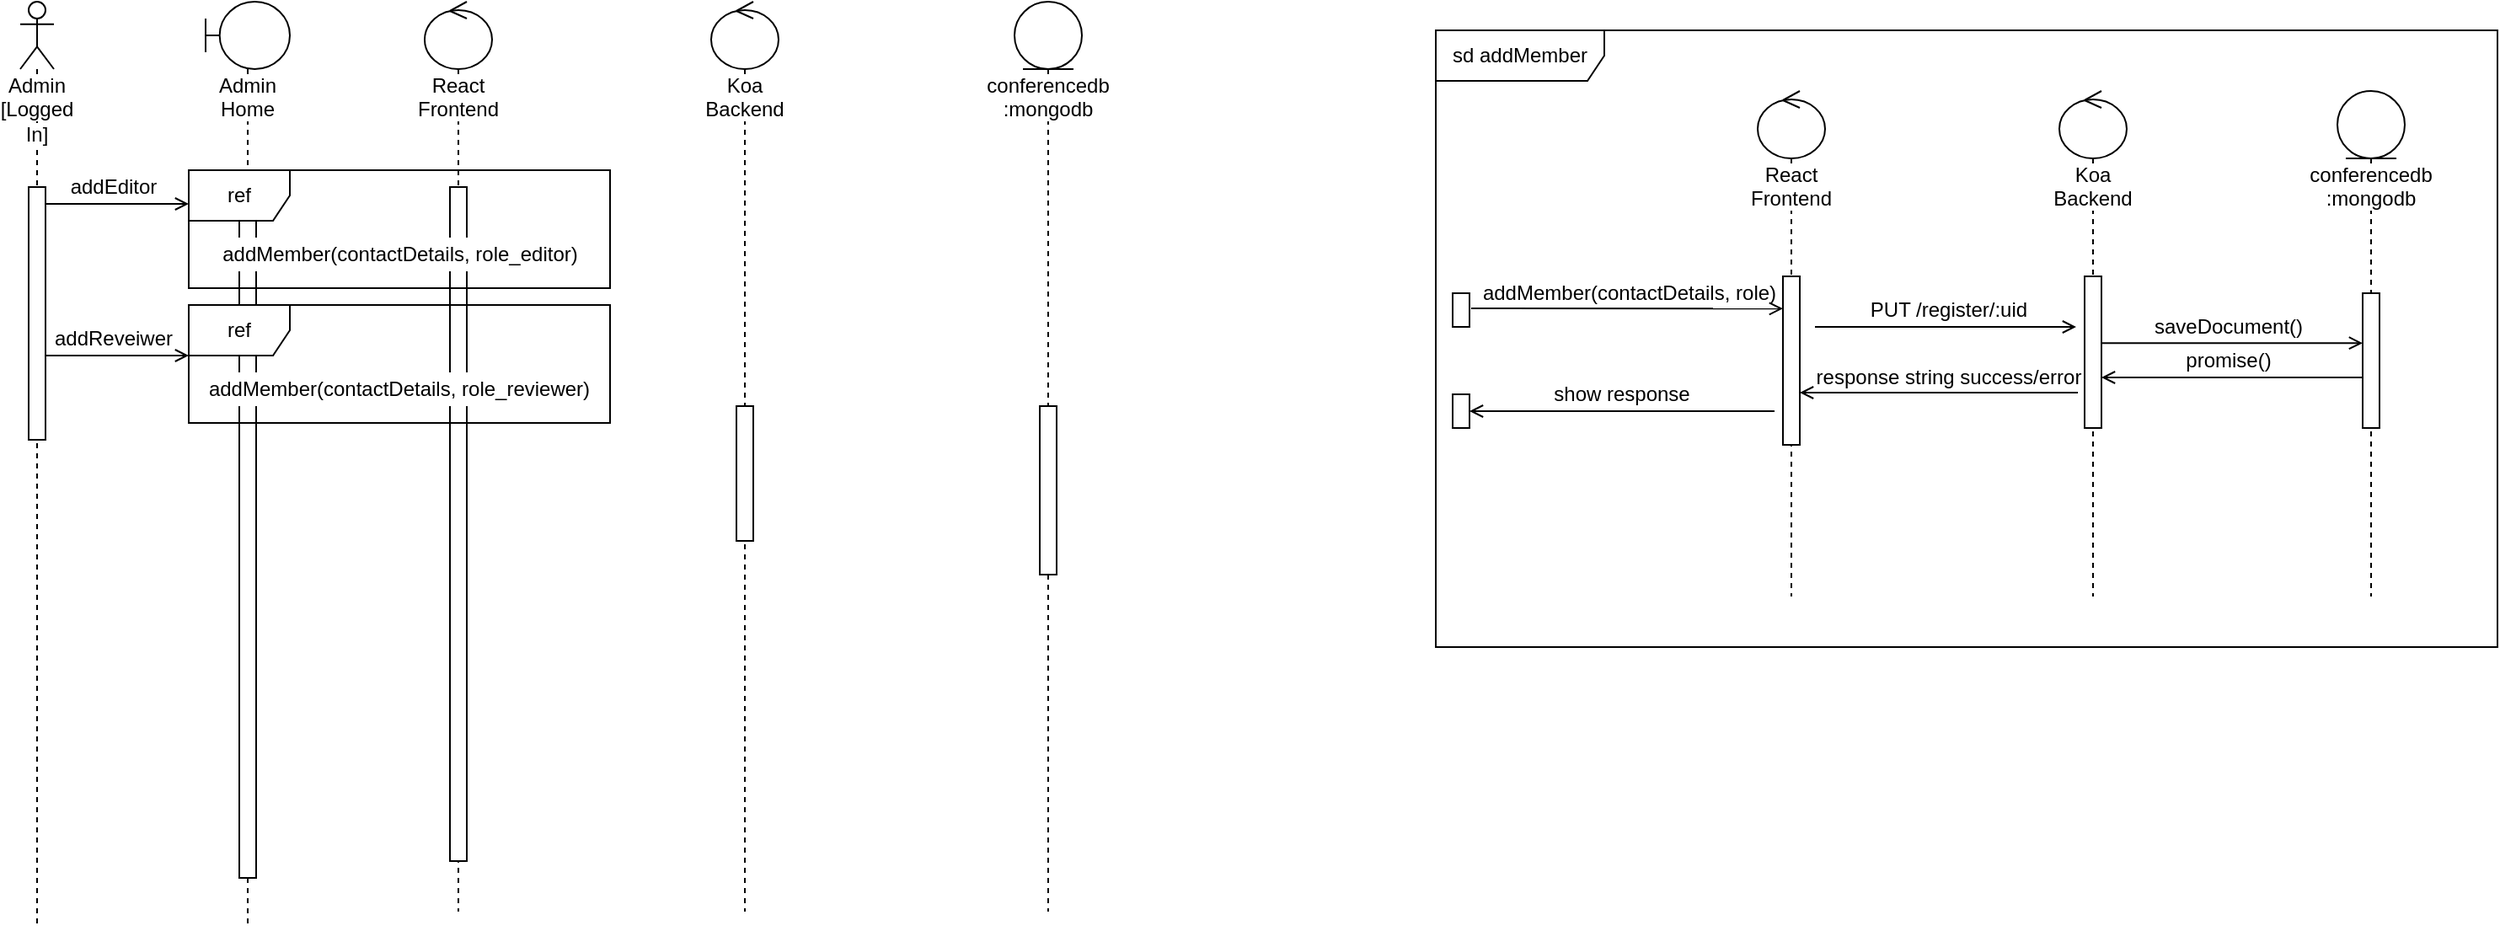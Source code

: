 <mxfile version="14.7.2" type="github" pages="4">
  <diagram id="q4KeziVVks7lWcbCtezH" name="Admin">
    <mxGraphModel dx="1038" dy="588" grid="1" gridSize="10" guides="1" tooltips="1" connect="1" arrows="1" fold="1" page="1" pageScale="1" pageWidth="1654" pageHeight="1169" math="0" shadow="0">
      <root>
        <mxCell id="0" />
        <mxCell id="1" parent="0" />
        <mxCell id="NYb0u8Sw0OUqS86-CbN8-31" value="sd addMember" style="shape=umlFrame;whiteSpace=wrap;html=1;width=100;height=30;" parent="1" vertex="1">
          <mxGeometry x="900" y="47" width="630" height="366" as="geometry" />
        </mxCell>
        <mxCell id="NYb0u8Sw0OUqS86-CbN8-1" value="&lt;span style=&quot;background-color: rgb(255 , 255 , 255)&quot;&gt;Admin&lt;br&gt;[Logged In]&lt;br&gt;&lt;/span&gt;" style="shape=umlLifeline;participant=umlActor;perimeter=lifelinePerimeter;whiteSpace=wrap;html=1;container=1;collapsible=0;recursiveResize=0;verticalAlign=top;spacingTop=36;outlineConnect=0;" parent="1" vertex="1">
          <mxGeometry x="60" y="30" width="20" height="550" as="geometry" />
        </mxCell>
        <mxCell id="NYb0u8Sw0OUqS86-CbN8-2" value="&lt;span style=&quot;background-color: rgb(255 , 255 , 255)&quot;&gt;Admin Home&lt;/span&gt;" style="shape=umlLifeline;participant=umlBoundary;perimeter=lifelinePerimeter;whiteSpace=wrap;html=1;container=1;collapsible=0;recursiveResize=0;verticalAlign=top;spacingTop=36;outlineConnect=0;" parent="1" vertex="1">
          <mxGeometry x="170" y="30" width="50" height="550" as="geometry" />
        </mxCell>
        <mxCell id="NYb0u8Sw0OUqS86-CbN8-3" value="&lt;span style=&quot;background-color: rgb(255 , 255 , 255)&quot;&gt;React Frontend&lt;/span&gt;" style="shape=umlLifeline;participant=umlControl;perimeter=lifelinePerimeter;whiteSpace=wrap;html=1;container=1;collapsible=0;recursiveResize=0;verticalAlign=top;spacingTop=36;outlineConnect=0;" parent="1" vertex="1">
          <mxGeometry x="300" y="30" width="40" height="540" as="geometry" />
        </mxCell>
        <mxCell id="NYb0u8Sw0OUqS86-CbN8-4" value="&lt;span style=&quot;background-color: rgb(255 , 255 , 255)&quot;&gt;Koa Backend&lt;/span&gt;" style="shape=umlLifeline;participant=umlControl;perimeter=lifelinePerimeter;whiteSpace=wrap;html=1;container=1;collapsible=0;recursiveResize=0;verticalAlign=top;spacingTop=36;outlineConnect=0;" parent="1" vertex="1">
          <mxGeometry x="470" y="30" width="40" height="540" as="geometry" />
        </mxCell>
        <mxCell id="NYb0u8Sw0OUqS86-CbN8-5" value="" style="html=1;points=[];perimeter=orthogonalPerimeter;" parent="1" vertex="1">
          <mxGeometry x="65" y="140" width="10" height="150" as="geometry" />
        </mxCell>
        <mxCell id="NYb0u8Sw0OUqS86-CbN8-6" value="" style="endArrow=open;html=1;endFill=0;" parent="1" edge="1">
          <mxGeometry width="50" height="50" relative="1" as="geometry">
            <mxPoint x="75" y="150" as="sourcePoint" />
            <mxPoint x="160" y="150" as="targetPoint" />
          </mxGeometry>
        </mxCell>
        <mxCell id="NYb0u8Sw0OUqS86-CbN8-7" value="" style="html=1;points=[];perimeter=orthogonalPerimeter;" parent="1" vertex="1">
          <mxGeometry x="190" y="140" width="10" height="410" as="geometry" />
        </mxCell>
        <mxCell id="NYb0u8Sw0OUqS86-CbN8-8" value="addEditor" style="text;html=1;align=center;verticalAlign=middle;resizable=0;points=[];autosize=1;strokeColor=none;" parent="1" vertex="1">
          <mxGeometry x="80" y="130" width="70" height="20" as="geometry" />
        </mxCell>
        <mxCell id="NYb0u8Sw0OUqS86-CbN8-10" value="" style="html=1;points=[];perimeter=orthogonalPerimeter;" parent="1" vertex="1">
          <mxGeometry x="315" y="140" width="10" height="400" as="geometry" />
        </mxCell>
        <mxCell id="NYb0u8Sw0OUqS86-CbN8-13" value="" style="html=1;points=[];perimeter=orthogonalPerimeter;" parent="1" vertex="1">
          <mxGeometry x="485" y="270" width="10" height="80" as="geometry" />
        </mxCell>
        <mxCell id="NYb0u8Sw0OUqS86-CbN8-15" value="&lt;span style=&quot;background-color: rgb(255 , 255 , 255)&quot;&gt;conferencedb&lt;br&gt;:mongodb&lt;/span&gt;" style="shape=umlLifeline;participant=umlEntity;perimeter=lifelinePerimeter;whiteSpace=wrap;html=1;container=1;collapsible=0;recursiveResize=0;verticalAlign=top;spacingTop=36;outlineConnect=0;" parent="1" vertex="1">
          <mxGeometry x="650" y="30" width="40" height="540" as="geometry" />
        </mxCell>
        <mxCell id="NYb0u8Sw0OUqS86-CbN8-16" value="" style="html=1;points=[];perimeter=orthogonalPerimeter;" parent="1" vertex="1">
          <mxGeometry x="665" y="270" width="10" height="100" as="geometry" />
        </mxCell>
        <mxCell id="NYb0u8Sw0OUqS86-CbN8-19" value="ref" style="shape=umlFrame;whiteSpace=wrap;html=1;" parent="1" vertex="1">
          <mxGeometry x="160" y="130" width="250" height="70" as="geometry" />
        </mxCell>
        <mxCell id="NYb0u8Sw0OUqS86-CbN8-20" value="addMember(contactDetails, role_editor)" style="text;html=1;strokeColor=none;align=center;verticalAlign=middle;whiteSpace=wrap;rounded=0;fillColor=#ffffff;" parent="1" vertex="1">
          <mxGeometry x="172.5" y="170" width="225" height="20" as="geometry" />
        </mxCell>
        <mxCell id="NYb0u8Sw0OUqS86-CbN8-21" value="&lt;span style=&quot;background-color: rgb(255 , 255 , 255)&quot;&gt;React Frontend&lt;/span&gt;" style="shape=umlLifeline;participant=umlControl;perimeter=lifelinePerimeter;whiteSpace=wrap;html=1;container=1;collapsible=0;recursiveResize=0;verticalAlign=top;spacingTop=36;outlineConnect=0;" parent="1" vertex="1">
          <mxGeometry x="1091" y="83" width="40" height="300" as="geometry" />
        </mxCell>
        <mxCell id="NYb0u8Sw0OUqS86-CbN8-22" value="&lt;span style=&quot;background-color: rgb(255 , 255 , 255)&quot;&gt;Koa Backend&lt;/span&gt;" style="shape=umlLifeline;participant=umlControl;perimeter=lifelinePerimeter;whiteSpace=wrap;html=1;container=1;collapsible=0;recursiveResize=0;verticalAlign=top;spacingTop=36;outlineConnect=0;" parent="1" vertex="1">
          <mxGeometry x="1270" y="83" width="40" height="300" as="geometry" />
        </mxCell>
        <mxCell id="NYb0u8Sw0OUqS86-CbN8-23" value="" style="html=1;points=[];perimeter=orthogonalPerimeter;" parent="1" vertex="1">
          <mxGeometry x="1106" y="193" width="10" height="100" as="geometry" />
        </mxCell>
        <mxCell id="NYb0u8Sw0OUqS86-CbN8-24" value="" style="endArrow=open;html=1;endFill=0;" parent="1" edge="1">
          <mxGeometry width="50" height="50" relative="1" as="geometry">
            <mxPoint x="1125" y="223" as="sourcePoint" />
            <mxPoint x="1280" y="223" as="targetPoint" />
          </mxGeometry>
        </mxCell>
        <mxCell id="NYb0u8Sw0OUqS86-CbN8-25" value="" style="html=1;points=[];perimeter=orthogonalPerimeter;" parent="1" vertex="1">
          <mxGeometry x="1285" y="193" width="10" height="90" as="geometry" />
        </mxCell>
        <mxCell id="NYb0u8Sw0OUqS86-CbN8-26" value="PUT /register/:uid" style="text;html=1;align=center;verticalAlign=middle;resizable=0;points=[];autosize=1;strokeColor=none;" parent="1" vertex="1">
          <mxGeometry x="1149" y="203" width="110" height="20" as="geometry" />
        </mxCell>
        <mxCell id="NYb0u8Sw0OUqS86-CbN8-27" value="&lt;span style=&quot;background-color: rgb(255 , 255 , 255)&quot;&gt;conferencedb&lt;br&gt;:mongodb&lt;/span&gt;" style="shape=umlLifeline;participant=umlEntity;perimeter=lifelinePerimeter;whiteSpace=wrap;html=1;container=1;collapsible=0;recursiveResize=0;verticalAlign=top;spacingTop=36;outlineConnect=0;" parent="1" vertex="1">
          <mxGeometry x="1435" y="83" width="40" height="300" as="geometry" />
        </mxCell>
        <mxCell id="NYb0u8Sw0OUqS86-CbN8-28" value="" style="html=1;points=[];perimeter=orthogonalPerimeter;" parent="1" vertex="1">
          <mxGeometry x="1450" y="203" width="10" height="80" as="geometry" />
        </mxCell>
        <mxCell id="NYb0u8Sw0OUqS86-CbN8-29" value="" style="endArrow=open;html=1;endFill=0;" parent="1" edge="1">
          <mxGeometry width="50" height="50" relative="1" as="geometry">
            <mxPoint x="1295" y="232.58" as="sourcePoint" />
            <mxPoint x="1450" y="232.58" as="targetPoint" />
          </mxGeometry>
        </mxCell>
        <mxCell id="NYb0u8Sw0OUqS86-CbN8-30" value="saveDocument()" style="text;html=1;align=center;verticalAlign=middle;resizable=0;points=[];autosize=1;strokeColor=none;" parent="1" vertex="1">
          <mxGeometry x="1320" y="213" width="100" height="20" as="geometry" />
        </mxCell>
        <mxCell id="NYb0u8Sw0OUqS86-CbN8-34" value="" style="endArrow=open;html=1;endFill=0;" parent="1" edge="1">
          <mxGeometry width="50" height="50" relative="1" as="geometry">
            <mxPoint x="921" y="212" as="sourcePoint" />
            <mxPoint x="1106" y="212.17" as="targetPoint" />
          </mxGeometry>
        </mxCell>
        <mxCell id="NYb0u8Sw0OUqS86-CbN8-35" value="addMember(contactDetails, role)" style="text;html=1;strokeColor=none;fillColor=none;align=center;verticalAlign=middle;whiteSpace=wrap;rounded=0;" parent="1" vertex="1">
          <mxGeometry x="920" y="193" width="190" height="20" as="geometry" />
        </mxCell>
        <mxCell id="NYb0u8Sw0OUqS86-CbN8-36" value="" style="html=1;points=[];perimeter=orthogonalPerimeter;" parent="1" vertex="1">
          <mxGeometry x="910" y="203" width="10" height="20" as="geometry" />
        </mxCell>
        <mxCell id="ZZ4jVrIVRwUyp16aue3L-1" value="" style="endArrow=open;html=1;endFill=0;" parent="1" edge="1">
          <mxGeometry width="50" height="50" relative="1" as="geometry">
            <mxPoint x="1450" y="253" as="sourcePoint" />
            <mxPoint x="1295" y="253" as="targetPoint" />
          </mxGeometry>
        </mxCell>
        <mxCell id="xd9AVIgw1vkzeSWqnFpu-1" value="" style="endArrow=open;html=1;endFill=0;" parent="1" edge="1">
          <mxGeometry width="50" height="50" relative="1" as="geometry">
            <mxPoint x="1281" y="262" as="sourcePoint" />
            <mxPoint x="1116" y="262" as="targetPoint" />
          </mxGeometry>
        </mxCell>
        <mxCell id="xd9AVIgw1vkzeSWqnFpu-2" value="" style="endArrow=open;html=1;endFill=0;" parent="1" edge="1">
          <mxGeometry width="50" height="50" relative="1" as="geometry">
            <mxPoint x="1101" y="273" as="sourcePoint" />
            <mxPoint x="920" y="273" as="targetPoint" />
          </mxGeometry>
        </mxCell>
        <mxCell id="xd9AVIgw1vkzeSWqnFpu-3" value="" style="html=1;points=[];perimeter=orthogonalPerimeter;" parent="1" vertex="1">
          <mxGeometry x="910" y="263" width="10" height="20" as="geometry" />
        </mxCell>
        <mxCell id="xd9AVIgw1vkzeSWqnFpu-5" value="response string success/error" style="text;html=1;align=center;verticalAlign=middle;resizable=0;points=[];autosize=1;strokeColor=none;" parent="1" vertex="1">
          <mxGeometry x="1119" y="243" width="170" height="20" as="geometry" />
        </mxCell>
        <mxCell id="xd9AVIgw1vkzeSWqnFpu-6" value="" style="endArrow=open;html=1;endFill=0;" parent="1" edge="1">
          <mxGeometry width="50" height="50" relative="1" as="geometry">
            <mxPoint x="75" y="240" as="sourcePoint" />
            <mxPoint x="160" y="240" as="targetPoint" />
          </mxGeometry>
        </mxCell>
        <mxCell id="xd9AVIgw1vkzeSWqnFpu-7" value="addReveiwer" style="text;html=1;align=center;verticalAlign=middle;resizable=0;points=[];autosize=1;strokeColor=none;" parent="1" vertex="1">
          <mxGeometry x="70" y="220" width="90" height="20" as="geometry" />
        </mxCell>
        <mxCell id="xd9AVIgw1vkzeSWqnFpu-8" value="ref" style="shape=umlFrame;whiteSpace=wrap;html=1;" parent="1" vertex="1">
          <mxGeometry x="160" y="210" width="250" height="70" as="geometry" />
        </mxCell>
        <mxCell id="xd9AVIgw1vkzeSWqnFpu-9" value="addMember(contactDetails, role_reviewer)" style="text;html=1;strokeColor=none;align=center;verticalAlign=middle;whiteSpace=wrap;rounded=0;fillColor=#ffffff;" parent="1" vertex="1">
          <mxGeometry x="170" y="250" width="230" height="20" as="geometry" />
        </mxCell>
        <mxCell id="xd9AVIgw1vkzeSWqnFpu-10" value="promise()" style="text;html=1;align=center;verticalAlign=middle;resizable=0;points=[];autosize=1;strokeColor=none;" parent="1" vertex="1">
          <mxGeometry x="1335" y="233" width="70" height="20" as="geometry" />
        </mxCell>
        <mxCell id="jhoyWIyXh4WBQyRxsT0B-2" value="show response" style="text;html=1;align=center;verticalAlign=middle;resizable=0;points=[];autosize=1;strokeColor=none;" vertex="1" parent="1">
          <mxGeometry x="960" y="253" width="100" height="20" as="geometry" />
        </mxCell>
      </root>
    </mxGraphModel>
  </diagram>
  <diagram id="AUMfhfI8QtfckKWTFHT-" name="Reviewer">
    <mxGraphModel dx="1038" dy="588" grid="1" gridSize="10" guides="1" tooltips="1" connect="1" arrows="1" fold="1" page="1" pageScale="1" pageWidth="850" pageHeight="1100" math="0" shadow="0">
      <root>
        <mxCell id="Xt1RCXBU5iCmGF23gRri-0" />
        <mxCell id="Xt1RCXBU5iCmGF23gRri-1" parent="Xt1RCXBU5iCmGF23gRri-0" />
        <mxCell id="PV8OapbpumjoqlrSOcBn-15" value="&lt;span style=&quot;background-color: rgb(255 , 255 , 255)&quot;&gt;Reviewer[Logged in]&lt;br&gt;&lt;/span&gt;" style="shape=umlLifeline;participant=umlActor;perimeter=lifelinePerimeter;whiteSpace=wrap;html=1;container=1;collapsible=0;recursiveResize=0;verticalAlign=top;spacingTop=36;outlineConnect=0;" parent="Xt1RCXBU5iCmGF23gRri-1" vertex="1">
          <mxGeometry x="71" y="41" width="20" height="550" as="geometry" />
        </mxCell>
        <mxCell id="PV8OapbpumjoqlrSOcBn-16" value="&lt;span style=&quot;background-color: rgb(255 , 255 , 255)&quot;&gt;Reviewer Home&lt;/span&gt;" style="shape=umlLifeline;participant=umlBoundary;perimeter=lifelinePerimeter;whiteSpace=wrap;html=1;container=1;collapsible=0;recursiveResize=0;verticalAlign=top;spacingTop=36;outlineConnect=0;" parent="Xt1RCXBU5iCmGF23gRri-1" vertex="1">
          <mxGeometry x="180" y="40" width="50" height="530" as="geometry" />
        </mxCell>
        <mxCell id="PV8OapbpumjoqlrSOcBn-17" value="&lt;span style=&quot;background-color: rgb(255 , 255 , 255)&quot;&gt;React Frontend&lt;/span&gt;" style="shape=umlLifeline;participant=umlControl;perimeter=lifelinePerimeter;whiteSpace=wrap;html=1;container=1;collapsible=0;recursiveResize=0;verticalAlign=top;spacingTop=36;outlineConnect=0;" parent="Xt1RCXBU5iCmGF23gRri-1" vertex="1">
          <mxGeometry x="310" y="40" width="40" height="520" as="geometry" />
        </mxCell>
        <mxCell id="uZzfIeQzGyyXmPdl2aIP-4" value="" style="html=1;points=[];perimeter=orthogonalPerimeter;" vertex="1" parent="PV8OapbpumjoqlrSOcBn-17">
          <mxGeometry x="15" y="300" width="10" height="180" as="geometry" />
        </mxCell>
        <mxCell id="GbWwASdY5H7hEDPQLbLE-0" value="" style="html=1;points=[];perimeter=orthogonalPerimeter;" vertex="1" parent="PV8OapbpumjoqlrSOcBn-17">
          <mxGeometry x="25" y="350" width="10" height="40" as="geometry" />
        </mxCell>
        <mxCell id="GbWwASdY5H7hEDPQLbLE-1" value="return sorted array" style="edgeStyle=orthogonalEdgeStyle;html=1;align=left;spacingLeft=2;endArrow=block;rounded=0;entryX=1;entryY=0;" edge="1" parent="PV8OapbpumjoqlrSOcBn-17">
          <mxGeometry relative="1" as="geometry">
            <mxPoint x="26" y="330" as="sourcePoint" />
            <Array as="points">
              <mxPoint x="56" y="330" />
            </Array>
            <mxPoint x="31" y="350" as="targetPoint" />
          </mxGeometry>
        </mxCell>
        <mxCell id="YzrIZMAopFacC4glU3q_-5" value="" style="html=1;points=[];perimeter=orthogonalPerimeter;" vertex="1" parent="PV8OapbpumjoqlrSOcBn-17">
          <mxGeometry x="25" y="435" width="10" height="40" as="geometry" />
        </mxCell>
        <mxCell id="YzrIZMAopFacC4glU3q_-6" value="return sorted array" style="edgeStyle=orthogonalEdgeStyle;html=1;align=left;spacingLeft=2;endArrow=block;rounded=0;entryX=1;entryY=0;" edge="1" parent="PV8OapbpumjoqlrSOcBn-17">
          <mxGeometry relative="1" as="geometry">
            <mxPoint x="24" y="420" as="sourcePoint" />
            <Array as="points">
              <mxPoint x="54" y="420" />
            </Array>
            <mxPoint x="29" y="435" as="targetPoint" />
          </mxGeometry>
        </mxCell>
        <mxCell id="PV8OapbpumjoqlrSOcBn-18" value="&lt;span style=&quot;background-color: rgb(255 , 255 , 255)&quot;&gt;Koa Backend&lt;/span&gt;" style="shape=umlLifeline;participant=umlControl;perimeter=lifelinePerimeter;whiteSpace=wrap;html=1;container=1;collapsible=0;recursiveResize=0;verticalAlign=top;spacingTop=36;outlineConnect=0;" parent="Xt1RCXBU5iCmGF23gRri-1" vertex="1">
          <mxGeometry x="480" y="40" width="40" height="520" as="geometry" />
        </mxCell>
        <mxCell id="PV8OapbpumjoqlrSOcBn-20" value="" style="endArrow=open;html=1;endFill=0;exitX=0.9;exitY=0.071;exitDx=0;exitDy=0;exitPerimeter=0;" parent="Xt1RCXBU5iCmGF23gRri-1" source="PV8OapbpumjoqlrSOcBn-23" edge="1">
          <mxGeometry width="50" height="50" relative="1" as="geometry">
            <mxPoint x="85" y="160" as="sourcePoint" />
            <mxPoint x="494" y="180" as="targetPoint" />
          </mxGeometry>
        </mxCell>
        <mxCell id="PV8OapbpumjoqlrSOcBn-21" value="" style="html=1;points=[];perimeter=orthogonalPerimeter;" parent="Xt1RCXBU5iCmGF23gRri-1" vertex="1">
          <mxGeometry x="200" y="170" width="10" height="140" as="geometry" />
        </mxCell>
        <mxCell id="PV8OapbpumjoqlrSOcBn-23" value="" style="html=1;points=[];perimeter=orthogonalPerimeter;" parent="Xt1RCXBU5iCmGF23gRri-1" vertex="1">
          <mxGeometry x="325" y="169" width="10" height="140" as="geometry" />
        </mxCell>
        <mxCell id="PV8OapbpumjoqlrSOcBn-24" value="" style="html=1;points=[];perimeter=orthogonalPerimeter;" parent="Xt1RCXBU5iCmGF23gRri-1" vertex="1">
          <mxGeometry x="495" y="170" width="10" height="130" as="geometry" />
        </mxCell>
        <mxCell id="PV8OapbpumjoqlrSOcBn-25" value="&lt;span style=&quot;background-color: rgb(255 , 255 , 255)&quot;&gt;conferencedb&lt;br&gt;:mongodb&lt;/span&gt;" style="shape=umlLifeline;participant=umlEntity;perimeter=lifelinePerimeter;whiteSpace=wrap;html=1;container=1;collapsible=0;recursiveResize=0;verticalAlign=top;spacingTop=36;outlineConnect=0;" parent="Xt1RCXBU5iCmGF23gRri-1" vertex="1">
          <mxGeometry x="660" y="40" width="40" height="520" as="geometry" />
        </mxCell>
        <mxCell id="PV8OapbpumjoqlrSOcBn-26" value="" style="html=1;points=[];perimeter=orthogonalPerimeter;" parent="Xt1RCXBU5iCmGF23gRri-1" vertex="1">
          <mxGeometry x="675" y="170" width="10" height="120" as="geometry" />
        </mxCell>
        <mxCell id="PV8OapbpumjoqlrSOcBn-27" value="" style="endArrow=open;html=1;endFill=0;" parent="Xt1RCXBU5iCmGF23gRri-1" edge="1">
          <mxGeometry width="50" height="50" relative="1" as="geometry">
            <mxPoint x="505" y="189.58" as="sourcePoint" />
            <mxPoint x="675" y="190" as="targetPoint" />
          </mxGeometry>
        </mxCell>
        <mxCell id="WjYPnoa3udhj8C_VKTcC-0" value="GET()" style="text;html=1;align=center;verticalAlign=middle;resizable=0;points=[];autosize=1;strokeColor=none;" parent="Xt1RCXBU5iCmGF23gRri-1" vertex="1">
          <mxGeometry x="380" y="160" width="50" height="20" as="geometry" />
        </mxCell>
        <mxCell id="WjYPnoa3udhj8C_VKTcC-1" value="readalldocuments(papers)" style="text;html=1;align=center;verticalAlign=middle;resizable=0;points=[];autosize=1;strokeColor=none;" parent="Xt1RCXBU5iCmGF23gRri-1" vertex="1">
          <mxGeometry x="510" y="170" width="150" height="20" as="geometry" />
        </mxCell>
        <mxCell id="9pAdt0w2CMzIdbBZ8SRK-0" value="" style="endArrow=open;html=1;endFill=0;exitX=-0.26;exitY=0.735;exitDx=0;exitDy=0;exitPerimeter=0;" edge="1" parent="Xt1RCXBU5iCmGF23gRri-1">
          <mxGeometry width="50" height="50" relative="1" as="geometry">
            <mxPoint x="672.4" y="233.8" as="sourcePoint" />
            <mxPoint x="505" y="233.8" as="targetPoint" />
          </mxGeometry>
        </mxCell>
        <mxCell id="9pAdt0w2CMzIdbBZ8SRK-1" value="promise()" style="text;html=1;align=center;verticalAlign=middle;resizable=0;points=[];autosize=1;strokeColor=none;" vertex="1" parent="Xt1RCXBU5iCmGF23gRri-1">
          <mxGeometry x="550" y="215" width="70" height="20" as="geometry" />
        </mxCell>
        <mxCell id="9pAdt0w2CMzIdbBZ8SRK-2" value="" style="endArrow=open;html=1;endFill=0;" edge="1" parent="Xt1RCXBU5iCmGF23gRri-1">
          <mxGeometry width="50" height="50" relative="1" as="geometry">
            <mxPoint x="496" y="243" as="sourcePoint" />
            <mxPoint x="335" y="243" as="targetPoint" />
          </mxGeometry>
        </mxCell>
        <mxCell id="9pAdt0w2CMzIdbBZ8SRK-3" value="json object array" style="text;html=1;align=center;verticalAlign=middle;resizable=0;points=[];autosize=1;strokeColor=none;" vertex="1" parent="Xt1RCXBU5iCmGF23gRri-1">
          <mxGeometry x="363" y="224" width="100" height="20" as="geometry" />
        </mxCell>
        <mxCell id="uZzfIeQzGyyXmPdl2aIP-0" value="" style="endArrow=open;html=1;endFill=0;entryX=1.16;entryY=0.469;entryDx=0;entryDy=0;entryPerimeter=0;exitX=0.02;exitY=0.474;exitDx=0;exitDy=0;exitPerimeter=0;" edge="1" parent="Xt1RCXBU5iCmGF23gRri-1">
          <mxGeometry width="50" height="50" relative="1" as="geometry">
            <mxPoint x="325.2" y="251.36" as="sourcePoint" />
            <mxPoint x="211.6" y="251.66" as="targetPoint" />
          </mxGeometry>
        </mxCell>
        <mxCell id="uZzfIeQzGyyXmPdl2aIP-1" value="show dashboard&amp;nbsp;" style="text;html=1;align=center;verticalAlign=middle;resizable=0;points=[];autosize=1;strokeColor=none;" vertex="1" parent="Xt1RCXBU5iCmGF23gRri-1">
          <mxGeometry x="218" y="231" width="110" height="20" as="geometry" />
        </mxCell>
        <mxCell id="uZzfIeQzGyyXmPdl2aIP-3" value="" style="html=1;points=[];perimeter=orthogonalPerimeter;" vertex="1" parent="Xt1RCXBU5iCmGF23gRri-1">
          <mxGeometry x="200" y="340" width="10" height="180" as="geometry" />
        </mxCell>
        <mxCell id="uZzfIeQzGyyXmPdl2aIP-7" value="" style="endArrow=open;html=1;endFill=0;entryX=-0.12;entryY=0.191;entryDx=0;entryDy=0;entryPerimeter=0;" edge="1" parent="Xt1RCXBU5iCmGF23gRri-1">
          <mxGeometry width="50" height="50" relative="1" as="geometry">
            <mxPoint x="85" y="367" as="sourcePoint" />
            <mxPoint x="199.8" y="366.74" as="targetPoint" />
          </mxGeometry>
        </mxCell>
        <mxCell id="uZzfIeQzGyyXmPdl2aIP-8" value="" style="endArrow=open;html=1;endFill=0;entryX=-0.12;entryY=0.191;entryDx=0;entryDy=0;entryPerimeter=0;" edge="1" parent="Xt1RCXBU5iCmGF23gRri-1">
          <mxGeometry width="50" height="50" relative="1" as="geometry">
            <mxPoint x="211" y="382" as="sourcePoint" />
            <mxPoint x="325.8" y="381.74" as="targetPoint" />
          </mxGeometry>
        </mxCell>
        <mxCell id="uZzfIeQzGyyXmPdl2aIP-9" value="&lt;font style=&quot;font-size: 11px&quot;&gt;ViewReserachPapers&lt;/font&gt;" style="text;html=1;align=center;verticalAlign=middle;resizable=0;points=[];autosize=1;strokeColor=none;" vertex="1" parent="Xt1RCXBU5iCmGF23gRri-1">
          <mxGeometry x="82" y="346" width="120" height="20" as="geometry" />
        </mxCell>
        <mxCell id="CSlv0grIcvcFdWiEtYgT-1" value="&lt;font style=&quot;font-size: 11px&quot;&gt;ViewPapers&lt;/font&gt;" style="text;html=1;align=center;verticalAlign=middle;resizable=0;points=[];autosize=1;strokeColor=none;" vertex="1" parent="Xt1RCXBU5iCmGF23gRri-1">
          <mxGeometry x="234" y="362" width="70" height="20" as="geometry" />
        </mxCell>
        <mxCell id="YzrIZMAopFacC4glU3q_-0" value="" style="endArrow=open;html=1;endFill=0;entryX=-0.2;entryY=0.677;entryDx=0;entryDy=0;entryPerimeter=0;" edge="1" parent="Xt1RCXBU5iCmGF23gRri-1">
          <mxGeometry width="50" height="50" relative="1" as="geometry">
            <mxPoint x="88" y="453" as="sourcePoint" />
            <mxPoint x="199" y="452.78" as="targetPoint" />
          </mxGeometry>
        </mxCell>
        <mxCell id="YzrIZMAopFacC4glU3q_-1" value="&lt;font style=&quot;font-size: 11px&quot;&gt;ViewWorkshopPapers&lt;/font&gt;" style="text;html=1;align=center;verticalAlign=middle;resizable=0;points=[];autosize=1;strokeColor=none;" vertex="1" parent="Xt1RCXBU5iCmGF23gRri-1">
          <mxGeometry x="82" y="431" width="120" height="20" as="geometry" />
        </mxCell>
        <mxCell id="YzrIZMAopFacC4glU3q_-2" value="" style="endArrow=open;html=1;endFill=0;entryX=-0.2;entryY=0.677;entryDx=0;entryDy=0;entryPerimeter=0;" edge="1" parent="Xt1RCXBU5iCmGF23gRri-1">
          <mxGeometry width="50" height="50" relative="1" as="geometry">
            <mxPoint x="214" y="460" as="sourcePoint" />
            <mxPoint x="325" y="459.78" as="targetPoint" />
          </mxGeometry>
        </mxCell>
        <mxCell id="YzrIZMAopFacC4glU3q_-3" value="&lt;font style=&quot;font-size: 11px&quot;&gt;ViewPapers&lt;/font&gt;" style="text;html=1;align=center;verticalAlign=middle;resizable=0;points=[];autosize=1;strokeColor=none;" vertex="1" parent="Xt1RCXBU5iCmGF23gRri-1">
          <mxGeometry x="234" y="441" width="70" height="20" as="geometry" />
        </mxCell>
        <mxCell id="YzrIZMAopFacC4glU3q_-7" value="" style="html=1;points=[];perimeter=orthogonalPerimeter;" vertex="1" parent="Xt1RCXBU5iCmGF23gRri-1">
          <mxGeometry x="76" y="320" width="10" height="430" as="geometry" />
        </mxCell>
        <mxCell id="YzrIZMAopFacC4glU3q_-8" value="" style="html=1;points=[];perimeter=orthogonalPerimeter;" vertex="1" parent="Xt1RCXBU5iCmGF23gRri-1">
          <mxGeometry x="200" y="560" width="10" height="190" as="geometry" />
        </mxCell>
        <mxCell id="YzrIZMAopFacC4glU3q_-9" value="" style="html=1;points=[];perimeter=orthogonalPerimeter;" vertex="1" parent="Xt1RCXBU5iCmGF23gRri-1">
          <mxGeometry x="325" y="558" width="10" height="192" as="geometry" />
        </mxCell>
        <mxCell id="YzrIZMAopFacC4glU3q_-10" value="" style="html=1;points=[];perimeter=orthogonalPerimeter;" vertex="1" parent="Xt1RCXBU5iCmGF23gRri-1">
          <mxGeometry x="495" y="560" width="10" height="190" as="geometry" />
        </mxCell>
        <mxCell id="YzrIZMAopFacC4glU3q_-11" value="" style="html=1;points=[];perimeter=orthogonalPerimeter;" vertex="1" parent="Xt1RCXBU5iCmGF23gRri-1">
          <mxGeometry x="675" y="558" width="10" height="182" as="geometry" />
        </mxCell>
        <mxCell id="YzrIZMAopFacC4glU3q_-12" value="" style="endArrow=open;html=1;endFill=0;entryX=-0.12;entryY=0.191;entryDx=0;entryDy=0;entryPerimeter=0;" edge="1" parent="Xt1RCXBU5iCmGF23gRri-1">
          <mxGeometry width="50" height="50" relative="1" as="geometry">
            <mxPoint x="86" y="583" as="sourcePoint" />
            <mxPoint x="200.8" y="582.74" as="targetPoint" />
          </mxGeometry>
        </mxCell>
        <mxCell id="YzrIZMAopFacC4glU3q_-13" value="" style="endArrow=open;html=1;endFill=0;entryX=-0.12;entryY=0.191;entryDx=0;entryDy=0;entryPerimeter=0;" edge="1" parent="Xt1RCXBU5iCmGF23gRri-1">
          <mxGeometry width="50" height="50" relative="1" as="geometry">
            <mxPoint x="212" y="606" as="sourcePoint" />
            <mxPoint x="326.8" y="605.74" as="targetPoint" />
          </mxGeometry>
        </mxCell>
        <mxCell id="YzrIZMAopFacC4glU3q_-14" value="ClickAddReview" style="text;html=1;align=center;verticalAlign=middle;resizable=0;points=[];autosize=1;strokeColor=none;" vertex="1" parent="Xt1RCXBU5iCmGF23gRri-1">
          <mxGeometry x="90" y="564" width="100" height="20" as="geometry" />
        </mxCell>
        <mxCell id="YzrIZMAopFacC4glU3q_-15" value="AddReview" style="text;html=1;align=center;verticalAlign=middle;resizable=0;points=[];autosize=1;strokeColor=none;" vertex="1" parent="Xt1RCXBU5iCmGF23gRri-1">
          <mxGeometry x="224" y="588" width="80" height="20" as="geometry" />
        </mxCell>
        <mxCell id="YzrIZMAopFacC4glU3q_-16" value="" style="endArrow=open;html=1;endFill=0;" edge="1" parent="Xt1RCXBU5iCmGF23gRri-1">
          <mxGeometry width="50" height="50" relative="1" as="geometry">
            <mxPoint x="335" y="613" as="sourcePoint" />
            <mxPoint x="496" y="614" as="targetPoint" />
          </mxGeometry>
        </mxCell>
        <mxCell id="YzrIZMAopFacC4glU3q_-17" value="&lt;font style=&quot;font-size: 13px&quot;&gt;&lt;b&gt;[approved]&lt;/b&gt;&lt;/font&gt;" style="text;html=1;align=center;verticalAlign=middle;resizable=0;points=[];autosize=1;strokeColor=none;" vertex="1" parent="Xt1RCXBU5iCmGF23gRri-1">
          <mxGeometry x="207" y="573" width="80" height="20" as="geometry" />
        </mxCell>
        <mxCell id="YzrIZMAopFacC4glU3q_-18" value="&lt;font size=&quot;1&quot;&gt;&lt;b style=&quot;font-size: 13px&quot;&gt;[disapproved]&lt;/b&gt;&lt;/font&gt;" style="text;html=1;align=center;verticalAlign=middle;resizable=0;points=[];autosize=1;strokeColor=none;" vertex="1" parent="Xt1RCXBU5iCmGF23gRri-1">
          <mxGeometry x="205" y="666" width="100" height="20" as="geometry" />
        </mxCell>
        <mxCell id="YzrIZMAopFacC4glU3q_-19" value="" style="endArrow=open;html=1;endFill=0;entryX=-0.12;entryY=0.191;entryDx=0;entryDy=0;entryPerimeter=0;" edge="1" parent="Xt1RCXBU5iCmGF23gRri-1">
          <mxGeometry width="50" height="50" relative="1" as="geometry">
            <mxPoint x="211" y="701" as="sourcePoint" />
            <mxPoint x="325.8" y="700.74" as="targetPoint" />
          </mxGeometry>
        </mxCell>
        <mxCell id="YzrIZMAopFacC4glU3q_-20" value="AddReview" style="text;html=1;align=center;verticalAlign=middle;resizable=0;points=[];autosize=1;strokeColor=none;" vertex="1" parent="Xt1RCXBU5iCmGF23gRri-1">
          <mxGeometry x="224" y="683" width="80" height="20" as="geometry" />
        </mxCell>
        <mxCell id="YzrIZMAopFacC4glU3q_-21" value="PUT(paperid)" style="text;html=1;align=center;verticalAlign=middle;resizable=0;points=[];autosize=1;strokeColor=none;" vertex="1" parent="Xt1RCXBU5iCmGF23gRri-1">
          <mxGeometry x="368" y="595" width="90" height="20" as="geometry" />
        </mxCell>
        <mxCell id="YzrIZMAopFacC4glU3q_-22" value="" style="endArrow=open;html=1;endFill=0;entryX=-0.26;entryY=0.839;entryDx=0;entryDy=0;entryPerimeter=0;exitX=1.5;exitY=0.755;exitDx=0;exitDy=0;exitPerimeter=0;" edge="1" parent="Xt1RCXBU5iCmGF23gRri-1">
          <mxGeometry width="50" height="50" relative="1" as="geometry">
            <mxPoint x="339" y="702.96" as="sourcePoint" />
            <mxPoint x="495.4" y="703.045" as="targetPoint" />
          </mxGeometry>
        </mxCell>
        <mxCell id="YzrIZMAopFacC4glU3q_-23" value="PUT(paperid)" style="text;html=1;align=center;verticalAlign=middle;resizable=0;points=[];autosize=1;strokeColor=none;" vertex="1" parent="Xt1RCXBU5iCmGF23gRri-1">
          <mxGeometry x="368" y="682" width="90" height="20" as="geometry" />
        </mxCell>
        <mxCell id="YzrIZMAopFacC4glU3q_-24" value="" style="endArrow=open;html=1;endFill=0;entryX=-0.26;entryY=0.459;entryDx=0;entryDy=0;entryPerimeter=0;exitX=0.94;exitY=0.452;exitDx=0;exitDy=0;exitPerimeter=0;" edge="1" parent="Xt1RCXBU5iCmGF23gRri-1">
          <mxGeometry width="50" height="50" relative="1" as="geometry">
            <mxPoint x="507.4" y="626.06" as="sourcePoint" />
            <mxPoint x="675.4" y="625.145" as="targetPoint" />
          </mxGeometry>
        </mxCell>
        <mxCell id="YzrIZMAopFacC4glU3q_-25" value="" style="endArrow=open;html=1;endFill=0;entryX=-0.26;entryY=0.459;entryDx=0;entryDy=0;entryPerimeter=0;exitX=0.94;exitY=0.452;exitDx=0;exitDy=0;exitPerimeter=0;" edge="1" parent="Xt1RCXBU5iCmGF23gRri-1">
          <mxGeometry width="50" height="50" relative="1" as="geometry">
            <mxPoint x="507.4" y="710.06" as="sourcePoint" />
            <mxPoint x="675.4" y="709.145" as="targetPoint" />
          </mxGeometry>
        </mxCell>
        <mxCell id="YzrIZMAopFacC4glU3q_-26" value="updatedocument(paperid)" style="text;html=1;align=center;verticalAlign=middle;resizable=0;points=[];autosize=1;strokeColor=none;" vertex="1" parent="Xt1RCXBU5iCmGF23gRri-1">
          <mxGeometry x="514" y="608" width="150" height="20" as="geometry" />
        </mxCell>
        <mxCell id="YzrIZMAopFacC4glU3q_-27" value="updatedocument(paperid)" style="text;html=1;align=center;verticalAlign=middle;resizable=0;points=[];autosize=1;strokeColor=none;" vertex="1" parent="Xt1RCXBU5iCmGF23gRri-1">
          <mxGeometry x="515" y="691" width="150" height="20" as="geometry" />
        </mxCell>
        <mxCell id="YzrIZMAopFacC4glU3q_-28" value="" style="endArrow=open;html=1;endFill=0;entryX=1.5;entryY=0.581;entryDx=0;entryDy=0;entryPerimeter=0;exitX=0.5;exitY=0.594;exitDx=0;exitDy=0;exitPerimeter=0;" edge="1" parent="Xt1RCXBU5iCmGF23gRri-1">
          <mxGeometry width="50" height="50" relative="1" as="geometry">
            <mxPoint x="675" y="649.07" as="sourcePoint" />
            <mxPoint x="505" y="649.055" as="targetPoint" />
          </mxGeometry>
        </mxCell>
        <mxCell id="YzrIZMAopFacC4glU3q_-29" value="promise()" style="text;html=1;align=center;verticalAlign=middle;resizable=0;points=[];autosize=1;strokeColor=none;" vertex="1" parent="Xt1RCXBU5iCmGF23gRri-1">
          <mxGeometry x="550" y="630" width="70" height="20" as="geometry" />
        </mxCell>
        <mxCell id="YzrIZMAopFacC4glU3q_-30" value="" style="endArrow=open;html=1;endFill=0;exitX=0.06;exitY=0.524;exitDx=0;exitDy=0;exitPerimeter=0;entryX=1.06;entryY=0.529;entryDx=0;entryDy=0;entryPerimeter=0;" edge="1" parent="Xt1RCXBU5iCmGF23gRri-1" target="YzrIZMAopFacC4glU3q_-9">
          <mxGeometry width="50" height="50" relative="1" as="geometry">
            <mxPoint x="495.6" y="659.56" as="sourcePoint" />
            <mxPoint x="335" y="660" as="targetPoint" />
          </mxGeometry>
        </mxCell>
        <mxCell id="YzrIZMAopFacC4glU3q_-31" value="response()" style="text;html=1;align=center;verticalAlign=middle;resizable=0;points=[];autosize=1;strokeColor=none;" vertex="1" parent="Xt1RCXBU5iCmGF23gRri-1">
          <mxGeometry x="381" y="639" width="70" height="20" as="geometry" />
        </mxCell>
        <mxCell id="OKTB6CzRj9ajTxC7flcJ-0" value="" style="endArrow=open;html=1;endFill=0;entryX=1.5;entryY=0.581;entryDx=0;entryDy=0;entryPerimeter=0;exitX=0.5;exitY=0.594;exitDx=0;exitDy=0;exitPerimeter=0;" edge="1" parent="Xt1RCXBU5iCmGF23gRri-1">
          <mxGeometry width="50" height="50" relative="1" as="geometry">
            <mxPoint x="674" y="731.07" as="sourcePoint" />
            <mxPoint x="504" y="731.055" as="targetPoint" />
          </mxGeometry>
        </mxCell>
        <mxCell id="OKTB6CzRj9ajTxC7flcJ-1" value="promise()" style="text;html=1;align=center;verticalAlign=middle;resizable=0;points=[];autosize=1;strokeColor=none;" vertex="1" parent="Xt1RCXBU5iCmGF23gRri-1">
          <mxGeometry x="554" y="713" width="70" height="20" as="geometry" />
        </mxCell>
        <mxCell id="OKTB6CzRj9ajTxC7flcJ-2" value="" style="endArrow=open;html=1;endFill=0;exitX=0.06;exitY=0.524;exitDx=0;exitDy=0;exitPerimeter=0;" edge="1" parent="Xt1RCXBU5iCmGF23gRri-1">
          <mxGeometry width="50" height="50" relative="1" as="geometry">
            <mxPoint x="495.6" y="736.56" as="sourcePoint" />
            <mxPoint x="335" y="737" as="targetPoint" />
          </mxGeometry>
        </mxCell>
        <mxCell id="OKTB6CzRj9ajTxC7flcJ-3" value="response()" style="text;html=1;align=center;verticalAlign=middle;resizable=0;points=[];autosize=1;strokeColor=none;" vertex="1" parent="Xt1RCXBU5iCmGF23gRri-1">
          <mxGeometry x="381" y="719" width="70" height="20" as="geometry" />
        </mxCell>
        <mxCell id="OKTB6CzRj9ajTxC7flcJ-6" value="alt" style="shape=umlFrame;whiteSpace=wrap;html=1;width=50;height=19;" vertex="1" parent="Xt1RCXBU5iCmGF23gRri-1">
          <mxGeometry x="194" y="530" width="530" height="250" as="geometry" />
        </mxCell>
        <mxCell id="OKTB6CzRj9ajTxC7flcJ-7" value="" style="endArrow=none;dashed=1;html=1;exitX=0.002;exitY=0.531;exitDx=0;exitDy=0;exitPerimeter=0;entryX=1.006;entryY=0.544;entryDx=0;entryDy=0;entryPerimeter=0;" edge="1" parent="Xt1RCXBU5iCmGF23gRri-1" target="OKTB6CzRj9ajTxC7flcJ-6">
          <mxGeometry width="50" height="50" relative="1" as="geometry">
            <mxPoint x="201.06" y="665.75" as="sourcePoint" />
            <mxPoint x="730" y="668" as="targetPoint" />
          </mxGeometry>
        </mxCell>
        <mxCell id="gsmovpdebVVQjWF2ozYs-0" value="sd_reviewer" style="shape=umlFrame;whiteSpace=wrap;html=1;width=75;height=20;" vertex="1" parent="Xt1RCXBU5iCmGF23gRri-1">
          <mxGeometry x="30" y="10" width="740" height="790" as="geometry" />
        </mxCell>
      </root>
    </mxGraphModel>
  </diagram>
  <diagram id="ZCZlVTbzlUbFGPJl9M_o" name="Editor">
    <mxGraphModel dx="1038" dy="588" grid="1" gridSize="10" guides="1" tooltips="1" connect="1" arrows="1" fold="1" page="1" pageScale="1" pageWidth="850" pageHeight="1100" math="0" shadow="0">
      <root>
        <mxCell id="_BV4WGb-6vVBy7gyoO_h-0" />
        <mxCell id="_BV4WGb-6vVBy7gyoO_h-1" parent="_BV4WGb-6vVBy7gyoO_h-0" />
        <mxCell id="_BV4WGb-6vVBy7gyoO_h-2" value="&lt;span style=&quot;background-color: rgb(255 , 255 , 255)&quot;&gt;Editor Home&lt;/span&gt;" style="shape=umlLifeline;participant=umlBoundary;perimeter=lifelinePerimeter;whiteSpace=wrap;html=1;container=1;collapsible=0;recursiveResize=0;verticalAlign=top;spacingTop=36;outlineConnect=0;" parent="_BV4WGb-6vVBy7gyoO_h-1" vertex="1">
          <mxGeometry x="180" y="40" width="50" height="450" as="geometry" />
        </mxCell>
        <mxCell id="_BV4WGb-6vVBy7gyoO_h-3" value="&lt;span style=&quot;background-color: rgb(255 , 255 , 255)&quot;&gt;React Frontend&lt;/span&gt;" style="shape=umlLifeline;participant=umlControl;perimeter=lifelinePerimeter;whiteSpace=wrap;html=1;container=1;collapsible=0;recursiveResize=0;verticalAlign=top;spacingTop=36;outlineConnect=0;" parent="_BV4WGb-6vVBy7gyoO_h-1" vertex="1">
          <mxGeometry x="310" y="40" width="40" height="450" as="geometry" />
        </mxCell>
        <mxCell id="_BV4WGb-6vVBy7gyoO_h-4" value="&lt;span style=&quot;background-color: rgb(255 , 255 , 255)&quot;&gt;Koa Backend&lt;/span&gt;" style="shape=umlLifeline;participant=umlControl;perimeter=lifelinePerimeter;whiteSpace=wrap;html=1;container=1;collapsible=0;recursiveResize=0;verticalAlign=top;spacingTop=36;outlineConnect=0;" parent="_BV4WGb-6vVBy7gyoO_h-1" vertex="1">
          <mxGeometry x="480" y="40" width="40" height="440" as="geometry" />
        </mxCell>
        <mxCell id="_BV4WGb-6vVBy7gyoO_h-7" value="" style="html=1;points=[];perimeter=orthogonalPerimeter;" parent="_BV4WGb-6vVBy7gyoO_h-1" vertex="1">
          <mxGeometry x="200" y="150" width="10" height="300" as="geometry" />
        </mxCell>
        <mxCell id="_BV4WGb-6vVBy7gyoO_h-9" value="" style="html=1;points=[];perimeter=orthogonalPerimeter;" parent="_BV4WGb-6vVBy7gyoO_h-1" vertex="1">
          <mxGeometry x="325" y="150" width="10" height="290" as="geometry" />
        </mxCell>
        <mxCell id="_BV4WGb-6vVBy7gyoO_h-10" value="" style="html=1;points=[];perimeter=orthogonalPerimeter;" parent="_BV4WGb-6vVBy7gyoO_h-1" vertex="1">
          <mxGeometry x="495" y="150" width="10" height="280" as="geometry" />
        </mxCell>
        <mxCell id="_BV4WGb-6vVBy7gyoO_h-11" value="&lt;span style=&quot;background-color: rgb(255 , 255 , 255)&quot;&gt;conferencedb&lt;br&gt;:mongodb&lt;/span&gt;" style="shape=umlLifeline;participant=umlEntity;perimeter=lifelinePerimeter;whiteSpace=wrap;html=1;container=1;collapsible=0;recursiveResize=0;verticalAlign=top;spacingTop=36;outlineConnect=0;" parent="_BV4WGb-6vVBy7gyoO_h-1" vertex="1">
          <mxGeometry x="660" y="40" width="40" height="440" as="geometry" />
        </mxCell>
        <mxCell id="_BV4WGb-6vVBy7gyoO_h-12" value="" style="html=1;points=[];perimeter=orthogonalPerimeter;" parent="_BV4WGb-6vVBy7gyoO_h-1" vertex="1">
          <mxGeometry x="675" y="160" width="10" height="280" as="geometry" />
        </mxCell>
        <mxCell id="_BV4WGb-6vVBy7gyoO_h-13" value="" style="endArrow=open;html=1;endFill=0;" parent="_BV4WGb-6vVBy7gyoO_h-1" edge="1">
          <mxGeometry width="50" height="50" relative="1" as="geometry">
            <mxPoint x="505" y="199.5" as="sourcePoint" />
            <mxPoint x="670" y="200" as="targetPoint" />
          </mxGeometry>
        </mxCell>
        <mxCell id="_BV4WGb-6vVBy7gyoO_h-14" value="Editor&lt;br&gt;[Logged In]" style="shape=umlLifeline;participant=umlActor;perimeter=lifelinePerimeter;whiteSpace=wrap;html=1;container=1;collapsible=0;recursiveResize=0;verticalAlign=top;spacingTop=36;outlineConnect=0;" parent="_BV4WGb-6vVBy7gyoO_h-1" vertex="1">
          <mxGeometry x="70" y="40" width="20" height="450" as="geometry" />
        </mxCell>
        <mxCell id="_02NJ5j95s8L1Uu60bYf-0" value="" style="html=1;points=[];perimeter=orthogonalPerimeter;" parent="_BV4WGb-6vVBy7gyoO_h-14" vertex="1">
          <mxGeometry x="5" y="100" width="10" height="330" as="geometry" />
        </mxCell>
        <mxCell id="_02NJ5j95s8L1Uu60bYf-1" value="" style="endArrow=open;html=1;endFill=0;" parent="_BV4WGb-6vVBy7gyoO_h-14" edge="1">
          <mxGeometry width="50" height="50" relative="1" as="geometry">
            <mxPoint x="20" y="120" as="sourcePoint" />
            <mxPoint x="129" y="120" as="targetPoint" />
          </mxGeometry>
        </mxCell>
        <mxCell id="_02NJ5j95s8L1Uu60bYf-2" value="ClickAddConDetails()" style="text;html=1;align=center;verticalAlign=middle;resizable=0;points=[];autosize=1;strokeColor=none;" parent="_BV4WGb-6vVBy7gyoO_h-1" vertex="1">
          <mxGeometry x="80" y="130" width="130" height="20" as="geometry" />
        </mxCell>
        <mxCell id="_02NJ5j95s8L1Uu60bYf-3" value="" style="endArrow=open;html=1;endFill=0;" parent="_BV4WGb-6vVBy7gyoO_h-1" edge="1">
          <mxGeometry width="50" height="50" relative="1" as="geometry">
            <mxPoint x="335" y="189.5" as="sourcePoint" />
            <mxPoint x="490" y="190" as="targetPoint" />
          </mxGeometry>
        </mxCell>
        <mxCell id="_02NJ5j95s8L1Uu60bYf-4" value="" style="endArrow=open;html=1;endFill=0;" parent="_BV4WGb-6vVBy7gyoO_h-1" edge="1">
          <mxGeometry width="50" height="50" relative="1" as="geometry">
            <mxPoint x="676" y="223" as="sourcePoint" />
            <mxPoint x="510" y="223" as="targetPoint" />
          </mxGeometry>
        </mxCell>
        <mxCell id="_02NJ5j95s8L1Uu60bYf-5" value="" style="endArrow=open;html=1;endFill=0;exitX=1.24;exitY=0.102;exitDx=0;exitDy=0;exitPerimeter=0;" parent="_BV4WGb-6vVBy7gyoO_h-1" source="_BV4WGb-6vVBy7gyoO_h-7" edge="1">
          <mxGeometry width="50" height="50" relative="1" as="geometry">
            <mxPoint x="216" y="180" as="sourcePoint" />
            <mxPoint x="325" y="180" as="targetPoint" />
          </mxGeometry>
        </mxCell>
        <mxCell id="E1WI1PmK3z3gU1uL6SnT-0" value="AddConDetails()" style="text;html=1;align=center;verticalAlign=middle;resizable=0;points=[];autosize=1;strokeColor=none;" parent="_BV4WGb-6vVBy7gyoO_h-1" vertex="1">
          <mxGeometry x="215" y="160" width="100" height="20" as="geometry" />
        </mxCell>
        <mxCell id="E1WI1PmK3z3gU1uL6SnT-1" value="POST(conDetails)" style="text;html=1;align=center;verticalAlign=middle;resizable=0;points=[];autosize=1;strokeColor=none;" parent="_BV4WGb-6vVBy7gyoO_h-1" vertex="1">
          <mxGeometry x="345" y="170" width="110" height="20" as="geometry" />
        </mxCell>
        <mxCell id="E1WI1PmK3z3gU1uL6SnT-2" value="saveDocument()" style="text;html=1;align=center;verticalAlign=middle;resizable=0;points=[];autosize=1;strokeColor=none;" vertex="1" parent="_BV4WGb-6vVBy7gyoO_h-1">
          <mxGeometry x="525" y="180" width="100" height="20" as="geometry" />
        </mxCell>
        <mxCell id="E1WI1PmK3z3gU1uL6SnT-3" value="" style="endArrow=open;html=1;endFill=0;" edge="1" parent="_BV4WGb-6vVBy7gyoO_h-1">
          <mxGeometry width="50" height="50" relative="1" as="geometry">
            <mxPoint x="490" y="234" as="sourcePoint" />
            <mxPoint x="340" y="234" as="targetPoint" />
          </mxGeometry>
        </mxCell>
        <mxCell id="E1WI1PmK3z3gU1uL6SnT-4" value="" style="endArrow=open;html=1;endFill=0;entryX=1.24;entryY=0.35;entryDx=0;entryDy=0;entryPerimeter=0;exitX=0.02;exitY=0.368;exitDx=0;exitDy=0;exitPerimeter=0;" edge="1" parent="_BV4WGb-6vVBy7gyoO_h-1" source="_BV4WGb-6vVBy7gyoO_h-9" target="_BV4WGb-6vVBy7gyoO_h-7">
          <mxGeometry width="50" height="50" relative="1" as="geometry">
            <mxPoint x="320" y="255" as="sourcePoint" />
            <mxPoint x="240" y="300" as="targetPoint" />
          </mxGeometry>
        </mxCell>
        <mxCell id="E1WI1PmK3z3gU1uL6SnT-7" value="promise()" style="text;html=1;align=center;verticalAlign=middle;resizable=0;points=[];autosize=1;strokeColor=none;" vertex="1" parent="_BV4WGb-6vVBy7gyoO_h-1">
          <mxGeometry x="550" y="200" width="70" height="20" as="geometry" />
        </mxCell>
        <mxCell id="E1WI1PmK3z3gU1uL6SnT-8" value="showConDetails()" style="text;html=1;align=center;verticalAlign=middle;resizable=0;points=[];autosize=1;strokeColor=none;" vertex="1" parent="_BV4WGb-6vVBy7gyoO_h-1">
          <mxGeometry x="210" y="230" width="110" height="20" as="geometry" />
        </mxCell>
        <mxCell id="E1WI1PmK3z3gU1uL6SnT-9" value="response()" style="text;html=1;align=center;verticalAlign=middle;resizable=0;points=[];autosize=1;strokeColor=none;" vertex="1" parent="_BV4WGb-6vVBy7gyoO_h-1">
          <mxGeometry x="385" y="210" width="70" height="20" as="geometry" />
        </mxCell>
        <mxCell id="E1WI1PmK3z3gU1uL6SnT-10" value="" style="endArrow=open;html=1;endFill=0;entryX=-0.18;entryY=0.29;entryDx=0;entryDy=0;entryPerimeter=0;" edge="1" parent="_BV4WGb-6vVBy7gyoO_h-1">
          <mxGeometry width="50" height="50" relative="1" as="geometry">
            <mxPoint x="507" y="338.5" as="sourcePoint" />
            <mxPoint x="675.2" y="339.6" as="targetPoint" />
          </mxGeometry>
        </mxCell>
        <mxCell id="E1WI1PmK3z3gU1uL6SnT-11" value="" style="endArrow=open;html=1;endFill=0;" edge="1" parent="_BV4WGb-6vVBy7gyoO_h-1">
          <mxGeometry width="50" height="50" relative="1" as="geometry">
            <mxPoint x="92" y="299" as="sourcePoint" />
            <mxPoint x="201" y="299" as="targetPoint" />
          </mxGeometry>
        </mxCell>
        <mxCell id="E1WI1PmK3z3gU1uL6SnT-12" value="ClickEditConDetails()" style="text;html=1;align=center;verticalAlign=middle;resizable=0;points=[];autosize=1;strokeColor=none;" vertex="1" parent="_BV4WGb-6vVBy7gyoO_h-1">
          <mxGeometry x="82" y="269" width="130" height="20" as="geometry" />
        </mxCell>
        <mxCell id="E1WI1PmK3z3gU1uL6SnT-13" value="" style="endArrow=open;html=1;endFill=0;" edge="1" parent="_BV4WGb-6vVBy7gyoO_h-1">
          <mxGeometry width="50" height="50" relative="1" as="geometry">
            <mxPoint x="337" y="328.5" as="sourcePoint" />
            <mxPoint x="492" y="329" as="targetPoint" />
          </mxGeometry>
        </mxCell>
        <mxCell id="E1WI1PmK3z3gU1uL6SnT-14" value="" style="endArrow=open;html=1;endFill=0;entryX=1.1;entryY=0.406;entryDx=0;entryDy=0;entryPerimeter=0;" edge="1" parent="_BV4WGb-6vVBy7gyoO_h-1">
          <mxGeometry width="50" height="50" relative="1" as="geometry">
            <mxPoint x="678" y="362" as="sourcePoint" />
            <mxPoint x="508" y="362.08" as="targetPoint" />
          </mxGeometry>
        </mxCell>
        <mxCell id="E1WI1PmK3z3gU1uL6SnT-15" value="" style="endArrow=open;html=1;endFill=0;exitX=1.24;exitY=0.102;exitDx=0;exitDy=0;exitPerimeter=0;" edge="1" parent="_BV4WGb-6vVBy7gyoO_h-1">
          <mxGeometry width="50" height="50" relative="1" as="geometry">
            <mxPoint x="214.4" y="319.6" as="sourcePoint" />
            <mxPoint x="327" y="319" as="targetPoint" />
          </mxGeometry>
        </mxCell>
        <mxCell id="E1WI1PmK3z3gU1uL6SnT-16" value="EditConDetails()" style="text;html=1;align=center;verticalAlign=middle;resizable=0;points=[];autosize=1;strokeColor=none;" vertex="1" parent="_BV4WGb-6vVBy7gyoO_h-1">
          <mxGeometry x="217" y="299" width="100" height="20" as="geometry" />
        </mxCell>
        <mxCell id="E1WI1PmK3z3gU1uL6SnT-17" value="PUT(conDetails)" style="text;html=1;align=center;verticalAlign=middle;resizable=0;points=[];autosize=1;strokeColor=none;" vertex="1" parent="_BV4WGb-6vVBy7gyoO_h-1">
          <mxGeometry x="352" y="309" width="100" height="20" as="geometry" />
        </mxCell>
        <mxCell id="E1WI1PmK3z3gU1uL6SnT-18" value="updateDocument()" style="text;html=1;align=center;verticalAlign=middle;resizable=0;points=[];autosize=1;strokeColor=none;" vertex="1" parent="_BV4WGb-6vVBy7gyoO_h-1">
          <mxGeometry x="522" y="319" width="110" height="20" as="geometry" />
        </mxCell>
        <mxCell id="E1WI1PmK3z3gU1uL6SnT-19" value="" style="endArrow=open;html=1;endFill=0;exitX=-0.1;exitY=0.468;exitDx=0;exitDy=0;exitPerimeter=0;" edge="1" parent="_BV4WGb-6vVBy7gyoO_h-1">
          <mxGeometry width="50" height="50" relative="1" as="geometry">
            <mxPoint x="496" y="373.24" as="sourcePoint" />
            <mxPoint x="342" y="373" as="targetPoint" />
          </mxGeometry>
        </mxCell>
        <mxCell id="E1WI1PmK3z3gU1uL6SnT-20" value="" style="endArrow=open;html=1;endFill=0;entryX=1.24;entryY=0.35;entryDx=0;entryDy=0;entryPerimeter=0;exitX=0.02;exitY=0.368;exitDx=0;exitDy=0;exitPerimeter=0;" edge="1" parent="_BV4WGb-6vVBy7gyoO_h-1">
          <mxGeometry width="50" height="50" relative="1" as="geometry">
            <mxPoint x="327.2" y="395.72" as="sourcePoint" />
            <mxPoint x="214.4" y="394" as="targetPoint" />
          </mxGeometry>
        </mxCell>
        <mxCell id="E1WI1PmK3z3gU1uL6SnT-21" value="promise()" style="text;html=1;align=center;verticalAlign=middle;resizable=0;points=[];autosize=1;strokeColor=none;" vertex="1" parent="_BV4WGb-6vVBy7gyoO_h-1">
          <mxGeometry x="552" y="339" width="70" height="20" as="geometry" />
        </mxCell>
        <mxCell id="E1WI1PmK3z3gU1uL6SnT-22" value="showConDetails()" style="text;html=1;align=center;verticalAlign=middle;resizable=0;points=[];autosize=1;strokeColor=none;" vertex="1" parent="_BV4WGb-6vVBy7gyoO_h-1">
          <mxGeometry x="212" y="369" width="110" height="20" as="geometry" />
        </mxCell>
        <mxCell id="E1WI1PmK3z3gU1uL6SnT-23" value="response()" style="text;html=1;align=center;verticalAlign=middle;resizable=0;points=[];autosize=1;strokeColor=none;" vertex="1" parent="_BV4WGb-6vVBy7gyoO_h-1">
          <mxGeometry x="387" y="349" width="70" height="20" as="geometry" />
        </mxCell>
        <mxCell id="yaEVDRkMwptpBqRENB93-0" value="sd_editor" style="shape=umlFrame;whiteSpace=wrap;html=1;width=70;height=30;" vertex="1" parent="_BV4WGb-6vVBy7gyoO_h-1">
          <mxGeometry x="50" width="700" height="520" as="geometry" />
        </mxCell>
      </root>
    </mxGraphModel>
  </diagram>
  <diagram id="TFHw5iG2qlt7zgB_vW0_" name="User">
    <mxGraphModel grid="1" gridSize="10" guides="1" tooltips="1" connect="1" arrows="1" page="1" fold="1" pageScale="1" pageWidth="850" pageHeight="1100" math="0" shadow="0">
      <root>
        <mxCell id="PG7IviT9xiaV0_sMtjYg-0" />
        <mxCell id="PG7IviT9xiaV0_sMtjYg-1" parent="PG7IviT9xiaV0_sMtjYg-0" />
        <mxCell id="PG7IviT9xiaV0_sMtjYg-2" value="sd_login" style="shape=umlFrame;whiteSpace=wrap;html=1;" parent="PG7IviT9xiaV0_sMtjYg-1" vertex="1">
          <mxGeometry x="47.5" y="20" width="622.5" height="900" as="geometry" />
        </mxCell>
        <mxCell id="Bp41WUAVXUYHMg9PcAwl-0" value="&lt;span style=&quot;background-color: rgb(255 , 255 , 255)&quot;&gt;Researcher&lt;br&gt;&lt;/span&gt;" style="shape=umlLifeline;participant=umlActor;perimeter=lifelinePerimeter;whiteSpace=wrap;html=1;container=1;collapsible=0;recursiveResize=0;verticalAlign=top;spacingTop=36;outlineConnect=0;" vertex="1" parent="PG7IviT9xiaV0_sMtjYg-1">
          <mxGeometry x="80" y="60" width="20" height="560" as="geometry" />
        </mxCell>
        <mxCell id="g225If0JFddi57RXYboo-0" value="Frontend UI" style="shape=umlLifeline;participant=umlBoundary;perimeter=lifelinePerimeter;whiteSpace=wrap;html=1;container=1;collapsible=0;recursiveResize=0;verticalAlign=top;spacingTop=36;outlineConnect=0;" vertex="1" parent="PG7IviT9xiaV0_sMtjYg-1">
          <mxGeometry x="180" y="50" width="50" height="670" as="geometry" />
        </mxCell>
        <mxCell id="B9DslbrcijcPG-2V5l8Y-0" value="&lt;span style=&quot;background-color: rgb(255 , 255 , 255)&quot;&gt;React Frontend&lt;/span&gt;" style="shape=umlLifeline;participant=umlControl;perimeter=lifelinePerimeter;whiteSpace=wrap;html=1;container=1;collapsible=0;recursiveResize=0;verticalAlign=top;spacingTop=36;outlineConnect=0;" vertex="1" parent="PG7IviT9xiaV0_sMtjYg-1">
          <mxGeometry x="310" y="50" width="40" height="690" as="geometry" />
        </mxCell>
        <mxCell id="Bp41WUAVXUYHMg9PcAwl-2" value="" style="rounded=0;whiteSpace=wrap;html=1;rotation=90;" vertex="1" parent="PG7IviT9xiaV0_sMtjYg-1">
          <mxGeometry x="47.5" y="302.5" width="315" height="10" as="geometry" />
        </mxCell>
        <mxCell id="Bp41WUAVXUYHMg9PcAwl-4" value="click register()" style="html=1;verticalAlign=bottom;endArrow=open;endFill=0;" edge="1" parent="PG7IviT9xiaV0_sMtjYg-1">
          <mxGeometry width="80" relative="1" as="geometry">
            <mxPoint x="90" y="180" as="sourcePoint" />
            <mxPoint x="200" y="180" as="targetPoint" />
          </mxGeometry>
        </mxCell>
        <mxCell id="Bp41WUAVXUYHMg9PcAwl-5" value="reg(details)" style="html=1;verticalAlign=bottom;endArrow=open;endFill=0;exitX=0.13;exitY=0.1;exitDx=0;exitDy=0;entryX=0.118;entryY=1;entryDx=0;entryDy=0;exitPerimeter=0;entryPerimeter=0;" edge="1" parent="PG7IviT9xiaV0_sMtjYg-1" source="Bp41WUAVXUYHMg9PcAwl-2" target="Bp41WUAVXUYHMg9PcAwl-1">
          <mxGeometry width="80" relative="1" as="geometry">
            <mxPoint x="260" y="138" as="sourcePoint" />
            <mxPoint x="440" y="138" as="targetPoint" />
          </mxGeometry>
        </mxCell>
        <mxCell id="8785Cw15SISPN8UBwGd7-2" value="&lt;span style=&quot;background-color: rgb(255 , 255 , 255)&quot;&gt;Koa Backend&lt;/span&gt;" style="shape=umlLifeline;participant=umlControl;perimeter=lifelinePerimeter;whiteSpace=wrap;html=1;container=1;collapsible=0;recursiveResize=0;verticalAlign=top;spacingTop=36;outlineConnect=0;" vertex="1" parent="PG7IviT9xiaV0_sMtjYg-1">
          <mxGeometry x="460" y="50" width="40" height="610" as="geometry" />
        </mxCell>
        <mxCell id="8785Cw15SISPN8UBwGd7-3" value="&lt;span style=&quot;background-color: rgb(255 , 255 , 255)&quot;&gt;conferencedb&lt;br&gt;:mongodb&lt;/span&gt;" style="shape=umlLifeline;participant=umlEntity;perimeter=lifelinePerimeter;whiteSpace=wrap;html=1;container=1;collapsible=0;recursiveResize=0;verticalAlign=top;spacingTop=36;outlineConnect=0;" vertex="1" parent="PG7IviT9xiaV0_sMtjYg-1">
          <mxGeometry x="610" y="50" width="40" height="620" as="geometry" />
        </mxCell>
        <mxCell id="xtnoWQOAbCpFYVQ7_FJN-0" value="" style="rounded=0;whiteSpace=wrap;html=1;rotation=90;" vertex="1" parent="PG7IviT9xiaV0_sMtjYg-1">
          <mxGeometry x="520" y="255" width="220" height="10" as="geometry" />
        </mxCell>
        <mxCell id="h1THuDKPse5AY5Bpwxbk-0" value="reg(deatails)" style="html=1;verticalAlign=bottom;endArrow=block;" edge="1" parent="PG7IviT9xiaV0_sMtjYg-1">
          <mxGeometry width="80" relative="1" as="geometry">
            <mxPoint x="330" y="200" as="sourcePoint" />
            <mxPoint x="475" y="200" as="targetPoint" />
          </mxGeometry>
        </mxCell>
        <mxCell id="h1THuDKPse5AY5Bpwxbk-1" value="readDocument(username)" style="html=1;verticalAlign=bottom;endArrow=block;" edge="1" parent="PG7IviT9xiaV0_sMtjYg-1">
          <mxGeometry width="80" relative="1" as="geometry">
            <mxPoint x="480" y="210" as="sourcePoint" />
            <mxPoint x="625" y="210" as="targetPoint" />
          </mxGeometry>
        </mxCell>
        <mxCell id="h1THuDKPse5AY5Bpwxbk-2" value="promise()" style="html=1;verticalAlign=bottom;endArrow=open;dashed=1;endSize=8;" edge="1" parent="PG7IviT9xiaV0_sMtjYg-1">
          <mxGeometry relative="1" as="geometry">
            <mxPoint x="625" y="229.5" as="sourcePoint" />
            <mxPoint x="480" y="230" as="targetPoint" />
          </mxGeometry>
        </mxCell>
        <mxCell id="vTu-9n_rylLKdsOtrBq4-0" value="click Login()" style="html=1;verticalAlign=bottom;endArrow=open;endFill=0;entryX=0.327;entryY=1;entryDx=0;entryDy=0;entryPerimeter=0;" edge="1" parent="PG7IviT9xiaV0_sMtjYg-1" target="Bp41WUAVXUYHMg9PcAwl-2">
          <mxGeometry width="80" relative="1" as="geometry">
            <mxPoint x="90" y="253" as="sourcePoint" />
            <mxPoint x="250" y="380" as="targetPoint" />
          </mxGeometry>
        </mxCell>
        <mxCell id="vTu-9n_rylLKdsOtrBq4-1" value="POST(username, password)" style="html=1;verticalAlign=bottom;endArrow=block;" edge="1" parent="PG7IviT9xiaV0_sMtjYg-1">
          <mxGeometry width="80" relative="1" as="geometry">
            <mxPoint x="339" y="287" as="sourcePoint" />
            <mxPoint x="473" y="287" as="targetPoint" />
          </mxGeometry>
        </mxCell>
        <mxCell id="vTu-9n_rylLKdsOtrBq4-2" value="return promise(data,err)" style="html=1;verticalAlign=bottom;endArrow=open;dashed=1;endSize=8;entryX=0.75;entryY=0;entryDx=0;entryDy=0;exitX=0.782;exitY=1.3;exitDx=0;exitDy=0;exitPerimeter=0;" edge="1" parent="PG7IviT9xiaV0_sMtjYg-1" source="xtnoWQOAbCpFYVQ7_FJN-0" target="xtnoWQOAbCpFYVQ7_FJN-1">
          <mxGeometry relative="1" as="geometry">
            <mxPoint x="780" y="435" as="sourcePoint" />
            <mxPoint x="452.41" y="434.68" as="targetPoint" />
          </mxGeometry>
        </mxCell>
        <mxCell id="vTu-9n_rylLKdsOtrBq4-4" value="POST(username, password)" style="html=1;verticalAlign=bottom;endArrow=block;" edge="1" parent="PG7IviT9xiaV0_sMtjYg-1">
          <mxGeometry width="80" relative="1" as="geometry">
            <mxPoint x="488" y="297" as="sourcePoint" />
            <mxPoint x="622" y="297" as="targetPoint" />
          </mxGeometry>
        </mxCell>
        <mxCell id="xtnoWQOAbCpFYVQ7_FJN-1" value="" style="rounded=0;whiteSpace=wrap;html=1;rotation=90;" vertex="1" parent="PG7IviT9xiaV0_sMtjYg-1">
          <mxGeometry x="365" y="260" width="230" height="10" as="geometry" />
        </mxCell>
        <mxCell id="V8ggCYSJDtSmigFbkHek-2" value="show error()" style="html=1;verticalAlign=bottom;endArrow=open;endFill=0;exitX=0.818;exitY=0.5;exitDx=0;exitDy=0;exitPerimeter=0;" edge="1" parent="PG7IviT9xiaV0_sMtjYg-1" source="Bp41WUAVXUYHMg9PcAwl-1">
          <mxGeometry width="80" relative="1" as="geometry">
            <mxPoint x="440" y="519.91" as="sourcePoint" />
            <mxPoint x="205" y="420" as="targetPoint" />
          </mxGeometry>
        </mxCell>
        <mxCell id="V8ggCYSJDtSmigFbkHek-3" value="" style="endArrow=none;dashed=1;html=1;exitX=-0.001;exitY=0.522;exitDx=0;exitDy=0;exitPerimeter=0;entryX=1;entryY=0.522;entryDx=0;entryDy=0;entryPerimeter=0;" edge="1" parent="PG7IviT9xiaV0_sMtjYg-1" source="V8ggCYSJDtSmigFbkHek-1" target="V8ggCYSJDtSmigFbkHek-1">
          <mxGeometry width="50" height="50" relative="1" as="geometry">
            <mxPoint x="540" y="600" as="sourcePoint" />
            <mxPoint x="590" y="550" as="targetPoint" />
          </mxGeometry>
        </mxCell>
        <mxCell id="V8ggCYSJDtSmigFbkHek-4" value="[success]" style="text;html=1;strokeColor=none;fillColor=none;align=center;verticalAlign=middle;whiteSpace=wrap;rounded=0;" vertex="1" parent="PG7IviT9xiaV0_sMtjYg-1">
          <mxGeometry x="130" y="360" width="40" height="20" as="geometry" />
        </mxCell>
        <mxCell id="V8ggCYSJDtSmigFbkHek-5" value="[unsuccess]" style="text;html=1;strokeColor=none;fillColor=none;align=center;verticalAlign=middle;whiteSpace=wrap;rounded=0;" vertex="1" parent="PG7IviT9xiaV0_sMtjYg-1">
          <mxGeometry x="140" y="400" width="40" height="20" as="geometry" />
        </mxCell>
        <mxCell id="V8ggCYSJDtSmigFbkHek-6" value="show success()" style="html=1;verticalAlign=bottom;endArrow=open;endFill=0;" edge="1" parent="PG7IviT9xiaV0_sMtjYg-1">
          <mxGeometry width="80" relative="1" as="geometry">
            <mxPoint x="320" y="380" as="sourcePoint" />
            <mxPoint x="210" y="380" as="targetPoint" />
          </mxGeometry>
        </mxCell>
        <mxCell id="tSeEZc04kcGwWd0Rf682-0" value="" style="rounded=0;whiteSpace=wrap;html=1;rotation=90;" vertex="1" parent="PG7IviT9xiaV0_sMtjYg-1">
          <mxGeometry x="90" y="600" width="230" height="10" as="geometry" />
        </mxCell>
        <mxCell id="tSeEZc04kcGwWd0Rf682-1" value="click Submit()" style="html=1;verticalAlign=bottom;endArrow=open;endFill=0;entryX=0.327;entryY=1;entryDx=0;entryDy=0;entryPerimeter=0;" edge="1" parent="PG7IviT9xiaV0_sMtjYg-1">
          <mxGeometry width="80" relative="1" as="geometry">
            <mxPoint x="90" y="510" as="sourcePoint" />
            <mxPoint x="200" y="510.005" as="targetPoint" />
          </mxGeometry>
        </mxCell>
        <mxCell id="miBkPss-1yDOxjtz75N4-0" value="response()" style="html=1;verticalAlign=bottom;endArrow=open;dashed=1;endSize=8;" edge="1" parent="PG7IviT9xiaV0_sMtjYg-1">
          <mxGeometry relative="1" as="geometry">
            <mxPoint x="475" y="239.5" as="sourcePoint" />
            <mxPoint x="330" y="240" as="targetPoint" />
          </mxGeometry>
        </mxCell>
        <mxCell id="Bp41WUAVXUYHMg9PcAwl-1" value="" style="rounded=0;whiteSpace=wrap;html=1;rotation=90;" vertex="1" parent="PG7IviT9xiaV0_sMtjYg-1">
          <mxGeometry x="165" y="310" width="330" height="10" as="geometry" />
        </mxCell>
        <mxCell id="V8ggCYSJDtSmigFbkHek-1" value="alt" style="shape=umlFrame;whiteSpace=wrap;html=1;width=50;height=20;" vertex="1" parent="PG7IviT9xiaV0_sMtjYg-1">
          <mxGeometry x="100" y="330" width="330" height="110" as="geometry" />
        </mxCell>
        <mxCell id="UEGDCcJnW2p3At93cys2-0" value="" style="rounded=0;whiteSpace=wrap;html=1;rotation=90;" vertex="1" parent="PG7IviT9xiaV0_sMtjYg-1">
          <mxGeometry x="-110" y="345" width="400" height="10" as="geometry" />
        </mxCell>
        <mxCell id="vTu-9n_rylLKdsOtrBq4-3" value="Login(username,password)" style="html=1;verticalAlign=bottom;endArrow=open;endFill=0;entryX=0.361;entryY=1.1;entryDx=0;entryDy=0;entryPerimeter=0;" edge="1" parent="PG7IviT9xiaV0_sMtjYg-1" target="Bp41WUAVXUYHMg9PcAwl-1">
          <mxGeometry width="80" relative="1" as="geometry">
            <mxPoint x="210" y="270" as="sourcePoint" />
            <mxPoint x="440" y="389" as="targetPoint" />
          </mxGeometry>
        </mxCell>
      </root>
    </mxGraphModel>
  </diagram>
</mxfile>
